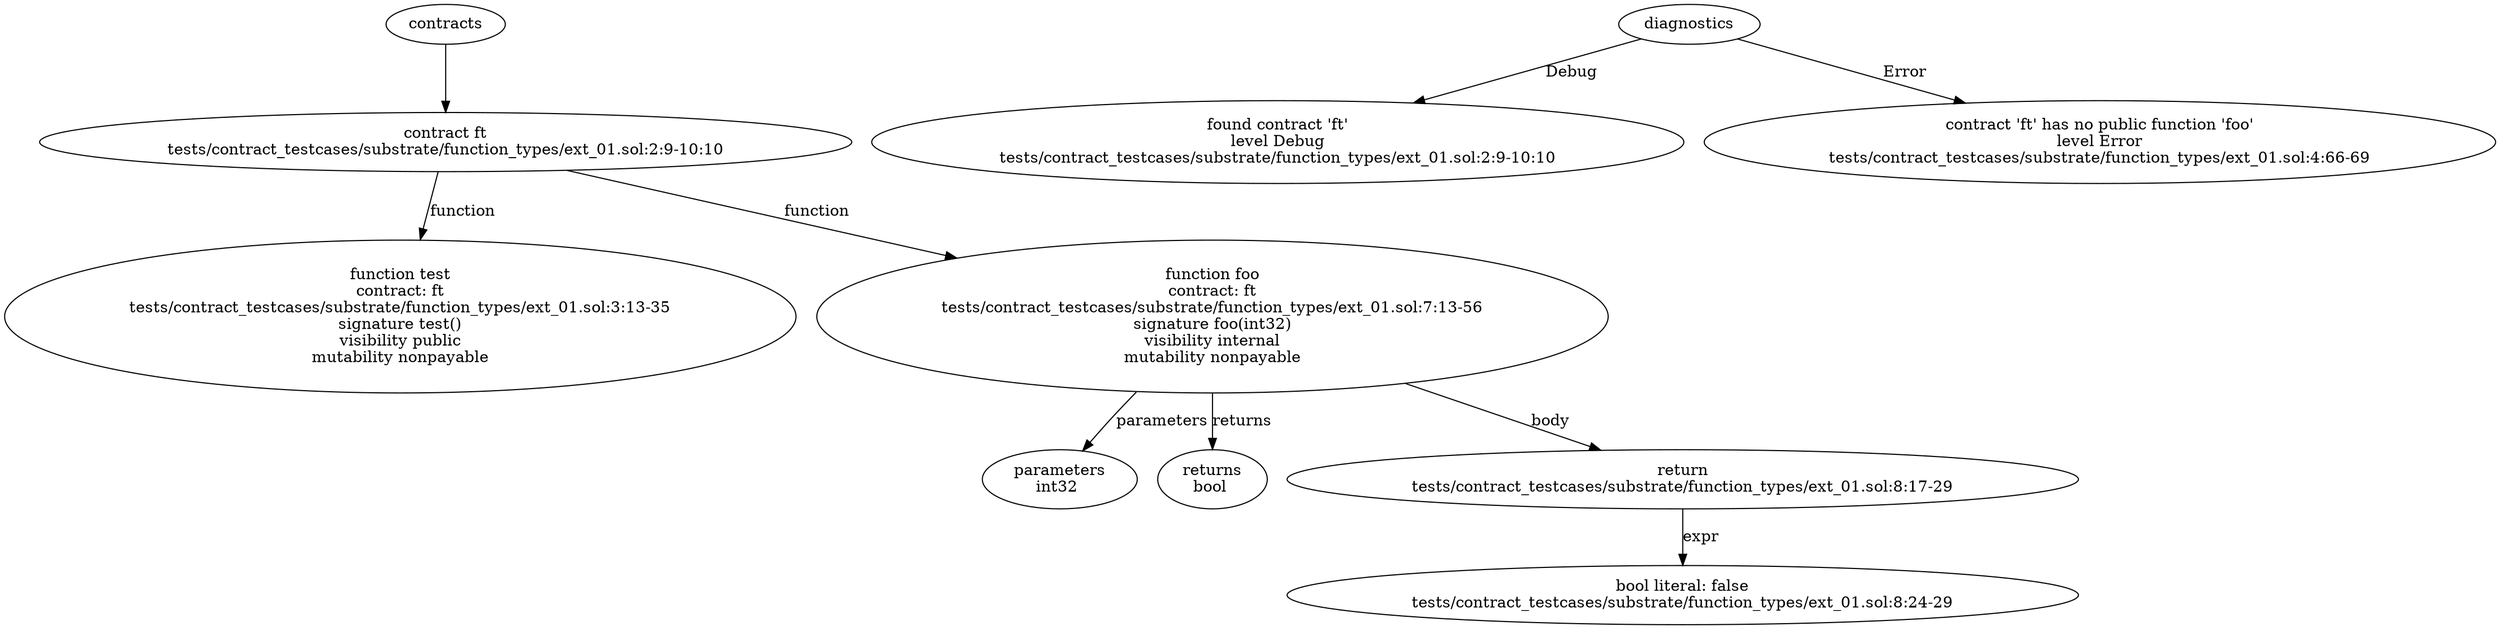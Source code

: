 strict digraph "tests/contract_testcases/substrate/function_types/ext_01.sol" {
	contract [label="contract ft\ntests/contract_testcases/substrate/function_types/ext_01.sol:2:9-10:10"]
	test [label="function test\ncontract: ft\ntests/contract_testcases/substrate/function_types/ext_01.sol:3:13-35\nsignature test()\nvisibility public\nmutability nonpayable"]
	foo [label="function foo\ncontract: ft\ntests/contract_testcases/substrate/function_types/ext_01.sol:7:13-56\nsignature foo(int32)\nvisibility internal\nmutability nonpayable"]
	parameters [label="parameters\nint32 "]
	returns [label="returns\nbool "]
	return [label="return\ntests/contract_testcases/substrate/function_types/ext_01.sol:8:17-29"]
	bool_literal [label="bool literal: false\ntests/contract_testcases/substrate/function_types/ext_01.sol:8:24-29"]
	diagnostic [label="found contract 'ft'\nlevel Debug\ntests/contract_testcases/substrate/function_types/ext_01.sol:2:9-10:10"]
	diagnostic_10 [label="contract 'ft' has no public function 'foo'\nlevel Error\ntests/contract_testcases/substrate/function_types/ext_01.sol:4:66-69"]
	contracts -> contract
	contract -> test [label="function"]
	contract -> foo [label="function"]
	foo -> parameters [label="parameters"]
	foo -> returns [label="returns"]
	foo -> return [label="body"]
	return -> bool_literal [label="expr"]
	diagnostics -> diagnostic [label="Debug"]
	diagnostics -> diagnostic_10 [label="Error"]
}
